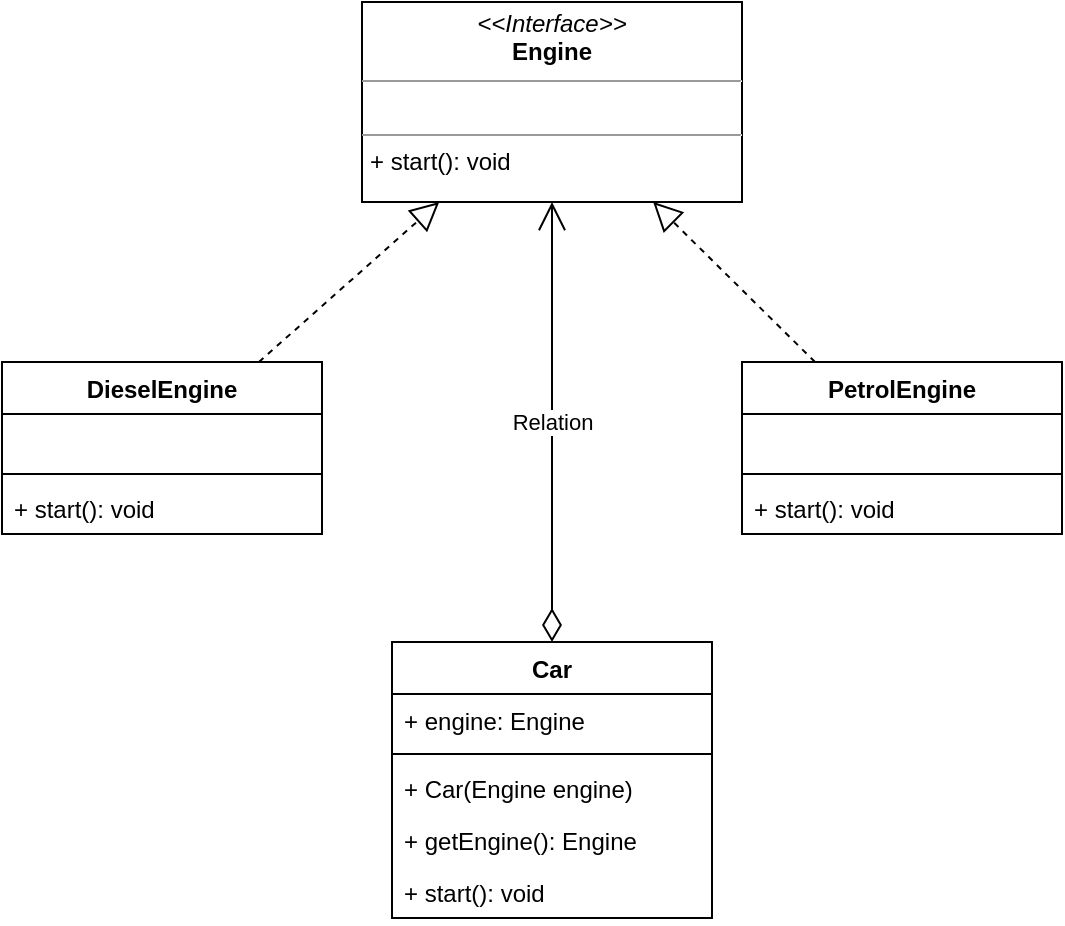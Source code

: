 <mxfile version="22.0.6" type="device">
  <diagram id="C5RBs43oDa-KdzZeNtuy" name="Page-1">
    <mxGraphModel dx="1050" dy="614" grid="1" gridSize="10" guides="1" tooltips="1" connect="1" arrows="1" fold="1" page="1" pageScale="1" pageWidth="827" pageHeight="1169" math="0" shadow="0">
      <root>
        <mxCell id="WIyWlLk6GJQsqaUBKTNV-0" />
        <mxCell id="WIyWlLk6GJQsqaUBKTNV-1" parent="WIyWlLk6GJQsqaUBKTNV-0" />
        <mxCell id="JV8cubVvaxXv5E1WDECD-4" value="&lt;p style=&quot;margin:0px;margin-top:4px;text-align:center;&quot;&gt;&lt;i&gt;&amp;lt;&amp;lt;Interface&amp;gt;&amp;gt;&lt;/i&gt;&lt;br&gt;&lt;b&gt;Engine&lt;/b&gt;&lt;/p&gt;&lt;hr size=&quot;1&quot;&gt;&lt;p style=&quot;margin:0px;margin-left:4px;&quot;&gt;&lt;br&gt;&lt;/p&gt;&lt;hr size=&quot;1&quot;&gt;&lt;p style=&quot;margin:0px;margin-left:4px;&quot;&gt;+ start(): void&lt;/p&gt;" style="verticalAlign=top;align=left;overflow=fill;fontSize=12;fontFamily=Helvetica;html=1;whiteSpace=wrap;" parent="WIyWlLk6GJQsqaUBKTNV-1" vertex="1">
          <mxGeometry x="310" y="50" width="190" height="100" as="geometry" />
        </mxCell>
        <mxCell id="JV8cubVvaxXv5E1WDECD-9" value="DieselEngine" style="swimlane;fontStyle=1;align=center;verticalAlign=top;childLayout=stackLayout;horizontal=1;startSize=26;horizontalStack=0;resizeParent=1;resizeParentMax=0;resizeLast=0;collapsible=1;marginBottom=0;whiteSpace=wrap;html=1;" parent="WIyWlLk6GJQsqaUBKTNV-1" vertex="1">
          <mxGeometry x="130" y="230" width="160" height="86" as="geometry">
            <mxRectangle x="140" y="230" width="120" height="30" as="alternateBounds" />
          </mxGeometry>
        </mxCell>
        <mxCell id="JV8cubVvaxXv5E1WDECD-10" value="&amp;nbsp;" style="text;strokeColor=none;fillColor=none;align=left;verticalAlign=top;spacingLeft=4;spacingRight=4;overflow=hidden;rotatable=0;points=[[0,0.5],[1,0.5]];portConstraint=eastwest;whiteSpace=wrap;html=1;" parent="JV8cubVvaxXv5E1WDECD-9" vertex="1">
          <mxGeometry y="26" width="160" height="26" as="geometry" />
        </mxCell>
        <mxCell id="JV8cubVvaxXv5E1WDECD-11" value="" style="line;strokeWidth=1;fillColor=none;align=left;verticalAlign=middle;spacingTop=-1;spacingLeft=3;spacingRight=3;rotatable=0;labelPosition=right;points=[];portConstraint=eastwest;strokeColor=inherit;" parent="JV8cubVvaxXv5E1WDECD-9" vertex="1">
          <mxGeometry y="52" width="160" height="8" as="geometry" />
        </mxCell>
        <mxCell id="JV8cubVvaxXv5E1WDECD-12" value="+ start(): void" style="text;strokeColor=none;fillColor=none;align=left;verticalAlign=top;spacingLeft=4;spacingRight=4;overflow=hidden;rotatable=0;points=[[0,0.5],[1,0.5]];portConstraint=eastwest;whiteSpace=wrap;html=1;" parent="JV8cubVvaxXv5E1WDECD-9" vertex="1">
          <mxGeometry y="60" width="160" height="26" as="geometry" />
        </mxCell>
        <mxCell id="JV8cubVvaxXv5E1WDECD-13" value="" style="endArrow=block;dashed=1;endFill=0;endSize=12;html=1;rounded=0;" parent="WIyWlLk6GJQsqaUBKTNV-1" source="JV8cubVvaxXv5E1WDECD-9" target="JV8cubVvaxXv5E1WDECD-4" edge="1">
          <mxGeometry width="160" relative="1" as="geometry">
            <mxPoint x="330" y="290" as="sourcePoint" />
            <mxPoint x="490" y="290" as="targetPoint" />
          </mxGeometry>
        </mxCell>
        <mxCell id="JV8cubVvaxXv5E1WDECD-14" value="PetrolEngine" style="swimlane;fontStyle=1;align=center;verticalAlign=top;childLayout=stackLayout;horizontal=1;startSize=26;horizontalStack=0;resizeParent=1;resizeParentMax=0;resizeLast=0;collapsible=1;marginBottom=0;whiteSpace=wrap;html=1;" parent="WIyWlLk6GJQsqaUBKTNV-1" vertex="1">
          <mxGeometry x="500" y="230" width="160" height="86" as="geometry">
            <mxRectangle x="140" y="230" width="120" height="30" as="alternateBounds" />
          </mxGeometry>
        </mxCell>
        <mxCell id="JV8cubVvaxXv5E1WDECD-15" value="&amp;nbsp;" style="text;strokeColor=none;fillColor=none;align=left;verticalAlign=top;spacingLeft=4;spacingRight=4;overflow=hidden;rotatable=0;points=[[0,0.5],[1,0.5]];portConstraint=eastwest;whiteSpace=wrap;html=1;" parent="JV8cubVvaxXv5E1WDECD-14" vertex="1">
          <mxGeometry y="26" width="160" height="26" as="geometry" />
        </mxCell>
        <mxCell id="JV8cubVvaxXv5E1WDECD-16" value="" style="line;strokeWidth=1;fillColor=none;align=left;verticalAlign=middle;spacingTop=-1;spacingLeft=3;spacingRight=3;rotatable=0;labelPosition=right;points=[];portConstraint=eastwest;strokeColor=inherit;" parent="JV8cubVvaxXv5E1WDECD-14" vertex="1">
          <mxGeometry y="52" width="160" height="8" as="geometry" />
        </mxCell>
        <mxCell id="JV8cubVvaxXv5E1WDECD-17" value="+ start(): void" style="text;strokeColor=none;fillColor=none;align=left;verticalAlign=top;spacingLeft=4;spacingRight=4;overflow=hidden;rotatable=0;points=[[0,0.5],[1,0.5]];portConstraint=eastwest;whiteSpace=wrap;html=1;" parent="JV8cubVvaxXv5E1WDECD-14" vertex="1">
          <mxGeometry y="60" width="160" height="26" as="geometry" />
        </mxCell>
        <mxCell id="JV8cubVvaxXv5E1WDECD-18" value="" style="endArrow=block;dashed=1;endFill=0;endSize=12;html=1;rounded=0;" parent="WIyWlLk6GJQsqaUBKTNV-1" source="JV8cubVvaxXv5E1WDECD-14" target="JV8cubVvaxXv5E1WDECD-4" edge="1">
          <mxGeometry width="160" relative="1" as="geometry">
            <mxPoint x="268" y="240" as="sourcePoint" />
            <mxPoint x="359" y="160" as="targetPoint" />
          </mxGeometry>
        </mxCell>
        <mxCell id="JV8cubVvaxXv5E1WDECD-19" value="Car" style="swimlane;fontStyle=1;align=center;verticalAlign=top;childLayout=stackLayout;horizontal=1;startSize=26;horizontalStack=0;resizeParent=1;resizeParentMax=0;resizeLast=0;collapsible=1;marginBottom=0;whiteSpace=wrap;html=1;" parent="WIyWlLk6GJQsqaUBKTNV-1" vertex="1">
          <mxGeometry x="325" y="370" width="160" height="138" as="geometry" />
        </mxCell>
        <mxCell id="JV8cubVvaxXv5E1WDECD-20" value="+ engine: Engine" style="text;strokeColor=none;fillColor=none;align=left;verticalAlign=top;spacingLeft=4;spacingRight=4;overflow=hidden;rotatable=0;points=[[0,0.5],[1,0.5]];portConstraint=eastwest;whiteSpace=wrap;html=1;" parent="JV8cubVvaxXv5E1WDECD-19" vertex="1">
          <mxGeometry y="26" width="160" height="26" as="geometry" />
        </mxCell>
        <mxCell id="JV8cubVvaxXv5E1WDECD-21" value="" style="line;strokeWidth=1;fillColor=none;align=left;verticalAlign=middle;spacingTop=-1;spacingLeft=3;spacingRight=3;rotatable=0;labelPosition=right;points=[];portConstraint=eastwest;strokeColor=inherit;" parent="JV8cubVvaxXv5E1WDECD-19" vertex="1">
          <mxGeometry y="52" width="160" height="8" as="geometry" />
        </mxCell>
        <mxCell id="JV8cubVvaxXv5E1WDECD-22" value="+&amp;nbsp;Car(Engine engine)" style="text;strokeColor=none;fillColor=none;align=left;verticalAlign=top;spacingLeft=4;spacingRight=4;overflow=hidden;rotatable=0;points=[[0,0.5],[1,0.5]];portConstraint=eastwest;whiteSpace=wrap;html=1;" parent="JV8cubVvaxXv5E1WDECD-19" vertex="1">
          <mxGeometry y="60" width="160" height="26" as="geometry" />
        </mxCell>
        <mxCell id="JV8cubVvaxXv5E1WDECD-23" value="+&amp;nbsp;getEngine(): Engine" style="text;strokeColor=none;fillColor=none;align=left;verticalAlign=top;spacingLeft=4;spacingRight=4;overflow=hidden;rotatable=0;points=[[0,0.5],[1,0.5]];portConstraint=eastwest;whiteSpace=wrap;html=1;" parent="JV8cubVvaxXv5E1WDECD-19" vertex="1">
          <mxGeometry y="86" width="160" height="26" as="geometry" />
        </mxCell>
        <mxCell id="JV8cubVvaxXv5E1WDECD-24" value="+ start(): void" style="text;strokeColor=none;fillColor=none;align=left;verticalAlign=top;spacingLeft=4;spacingRight=4;overflow=hidden;rotatable=0;points=[[0,0.5],[1,0.5]];portConstraint=eastwest;whiteSpace=wrap;html=1;" parent="JV8cubVvaxXv5E1WDECD-19" vertex="1">
          <mxGeometry y="112" width="160" height="26" as="geometry" />
        </mxCell>
        <mxCell id="r2CIOf15_8sPq6BYkYCf-0" value="Relation" style="endArrow=open;html=1;endSize=12;startArrow=diamondThin;startSize=14;startFill=0;edgeStyle=orthogonalEdgeStyle;rounded=0;" edge="1" parent="WIyWlLk6GJQsqaUBKTNV-1" source="JV8cubVvaxXv5E1WDECD-19" target="JV8cubVvaxXv5E1WDECD-4">
          <mxGeometry relative="1" as="geometry">
            <mxPoint x="330" y="320" as="sourcePoint" />
            <mxPoint x="490" y="320" as="targetPoint" />
          </mxGeometry>
        </mxCell>
      </root>
    </mxGraphModel>
  </diagram>
</mxfile>
